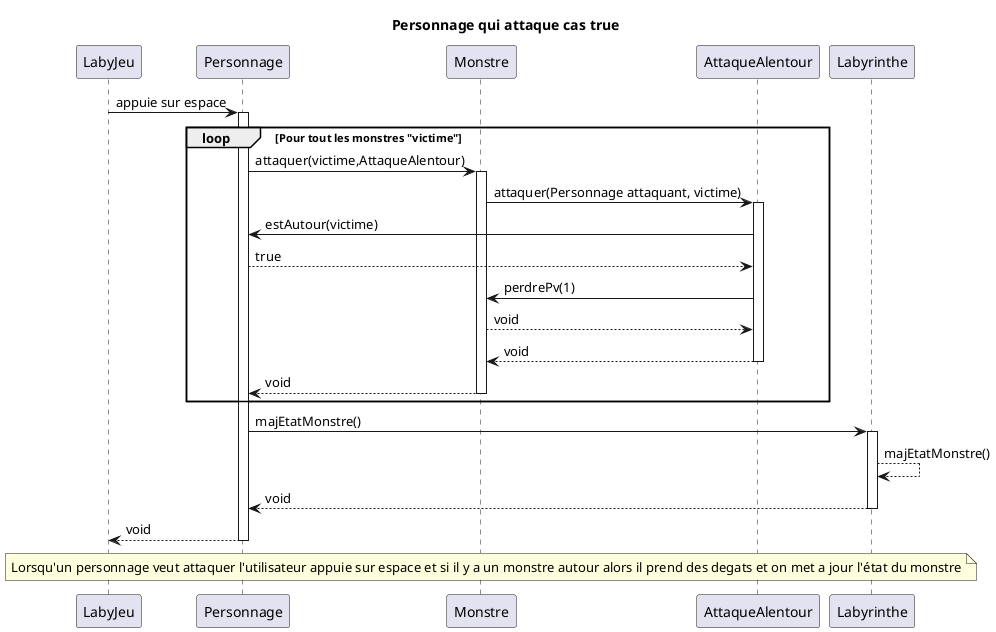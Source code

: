 @startuml
participant LabyJeu
participant Personnage
participant Monstre
title : Personnage qui attaque cas true
LabyJeu -> Personnage : appuie sur espace
activate Personnage
loop Pour tout les monstres "victime"
    Personnage -> Monstre : attaquer(victime,AttaqueAlentour)

    activate Monstre
    Monstre -> "AttaqueAlentour" : attaquer(Personnage attaquant, victime)
    activate "AttaqueAlentour"
    "AttaqueAlentour" -> Personnage : estAutour(victime)
    Personnage --> "AttaqueAlentour" : true
    "AttaqueAlentour" -> Monstre : perdrePv(1)
    Monstre --> AttaqueAlentour : void
    "AttaqueAlentour" --> Monstre : void
    deactivate "AttaqueAlentour"
    Monstre --> Personnage : void
    deactivate Monstre
end
Personnage -> "Labyrinthe" : majEtatMonstre()
activate "Labyrinthe"
"Labyrinthe" --> "Labyrinthe" : majEtatMonstre()

"Labyrinthe" --> "Personnage" : void
deactivate "Labyrinthe"
Personnage --> LabyJeu : void
deactivate Personnage
note across
Lorsqu'un personnage veut attaquer l'utilisateur appuie sur espace et si il y a un monstre autour alors il prend des degats et on met a jour l'état du monstre
end note
@enduml
